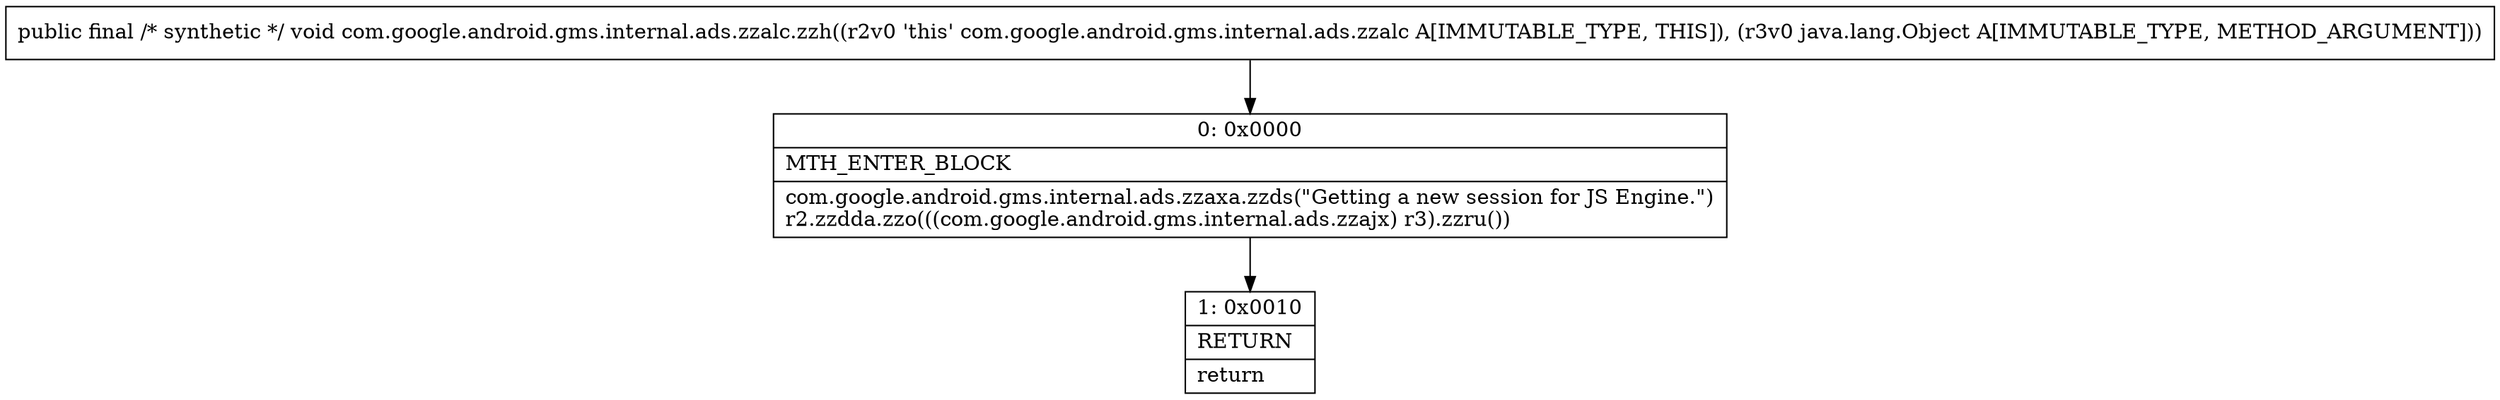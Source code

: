 digraph "CFG forcom.google.android.gms.internal.ads.zzalc.zzh(Ljava\/lang\/Object;)V" {
Node_0 [shape=record,label="{0\:\ 0x0000|MTH_ENTER_BLOCK\l|com.google.android.gms.internal.ads.zzaxa.zzds(\"Getting a new session for JS Engine.\")\lr2.zzdda.zzo(((com.google.android.gms.internal.ads.zzajx) r3).zzru())\l}"];
Node_1 [shape=record,label="{1\:\ 0x0010|RETURN\l|return\l}"];
MethodNode[shape=record,label="{public final \/* synthetic *\/ void com.google.android.gms.internal.ads.zzalc.zzh((r2v0 'this' com.google.android.gms.internal.ads.zzalc A[IMMUTABLE_TYPE, THIS]), (r3v0 java.lang.Object A[IMMUTABLE_TYPE, METHOD_ARGUMENT])) }"];
MethodNode -> Node_0;
Node_0 -> Node_1;
}

